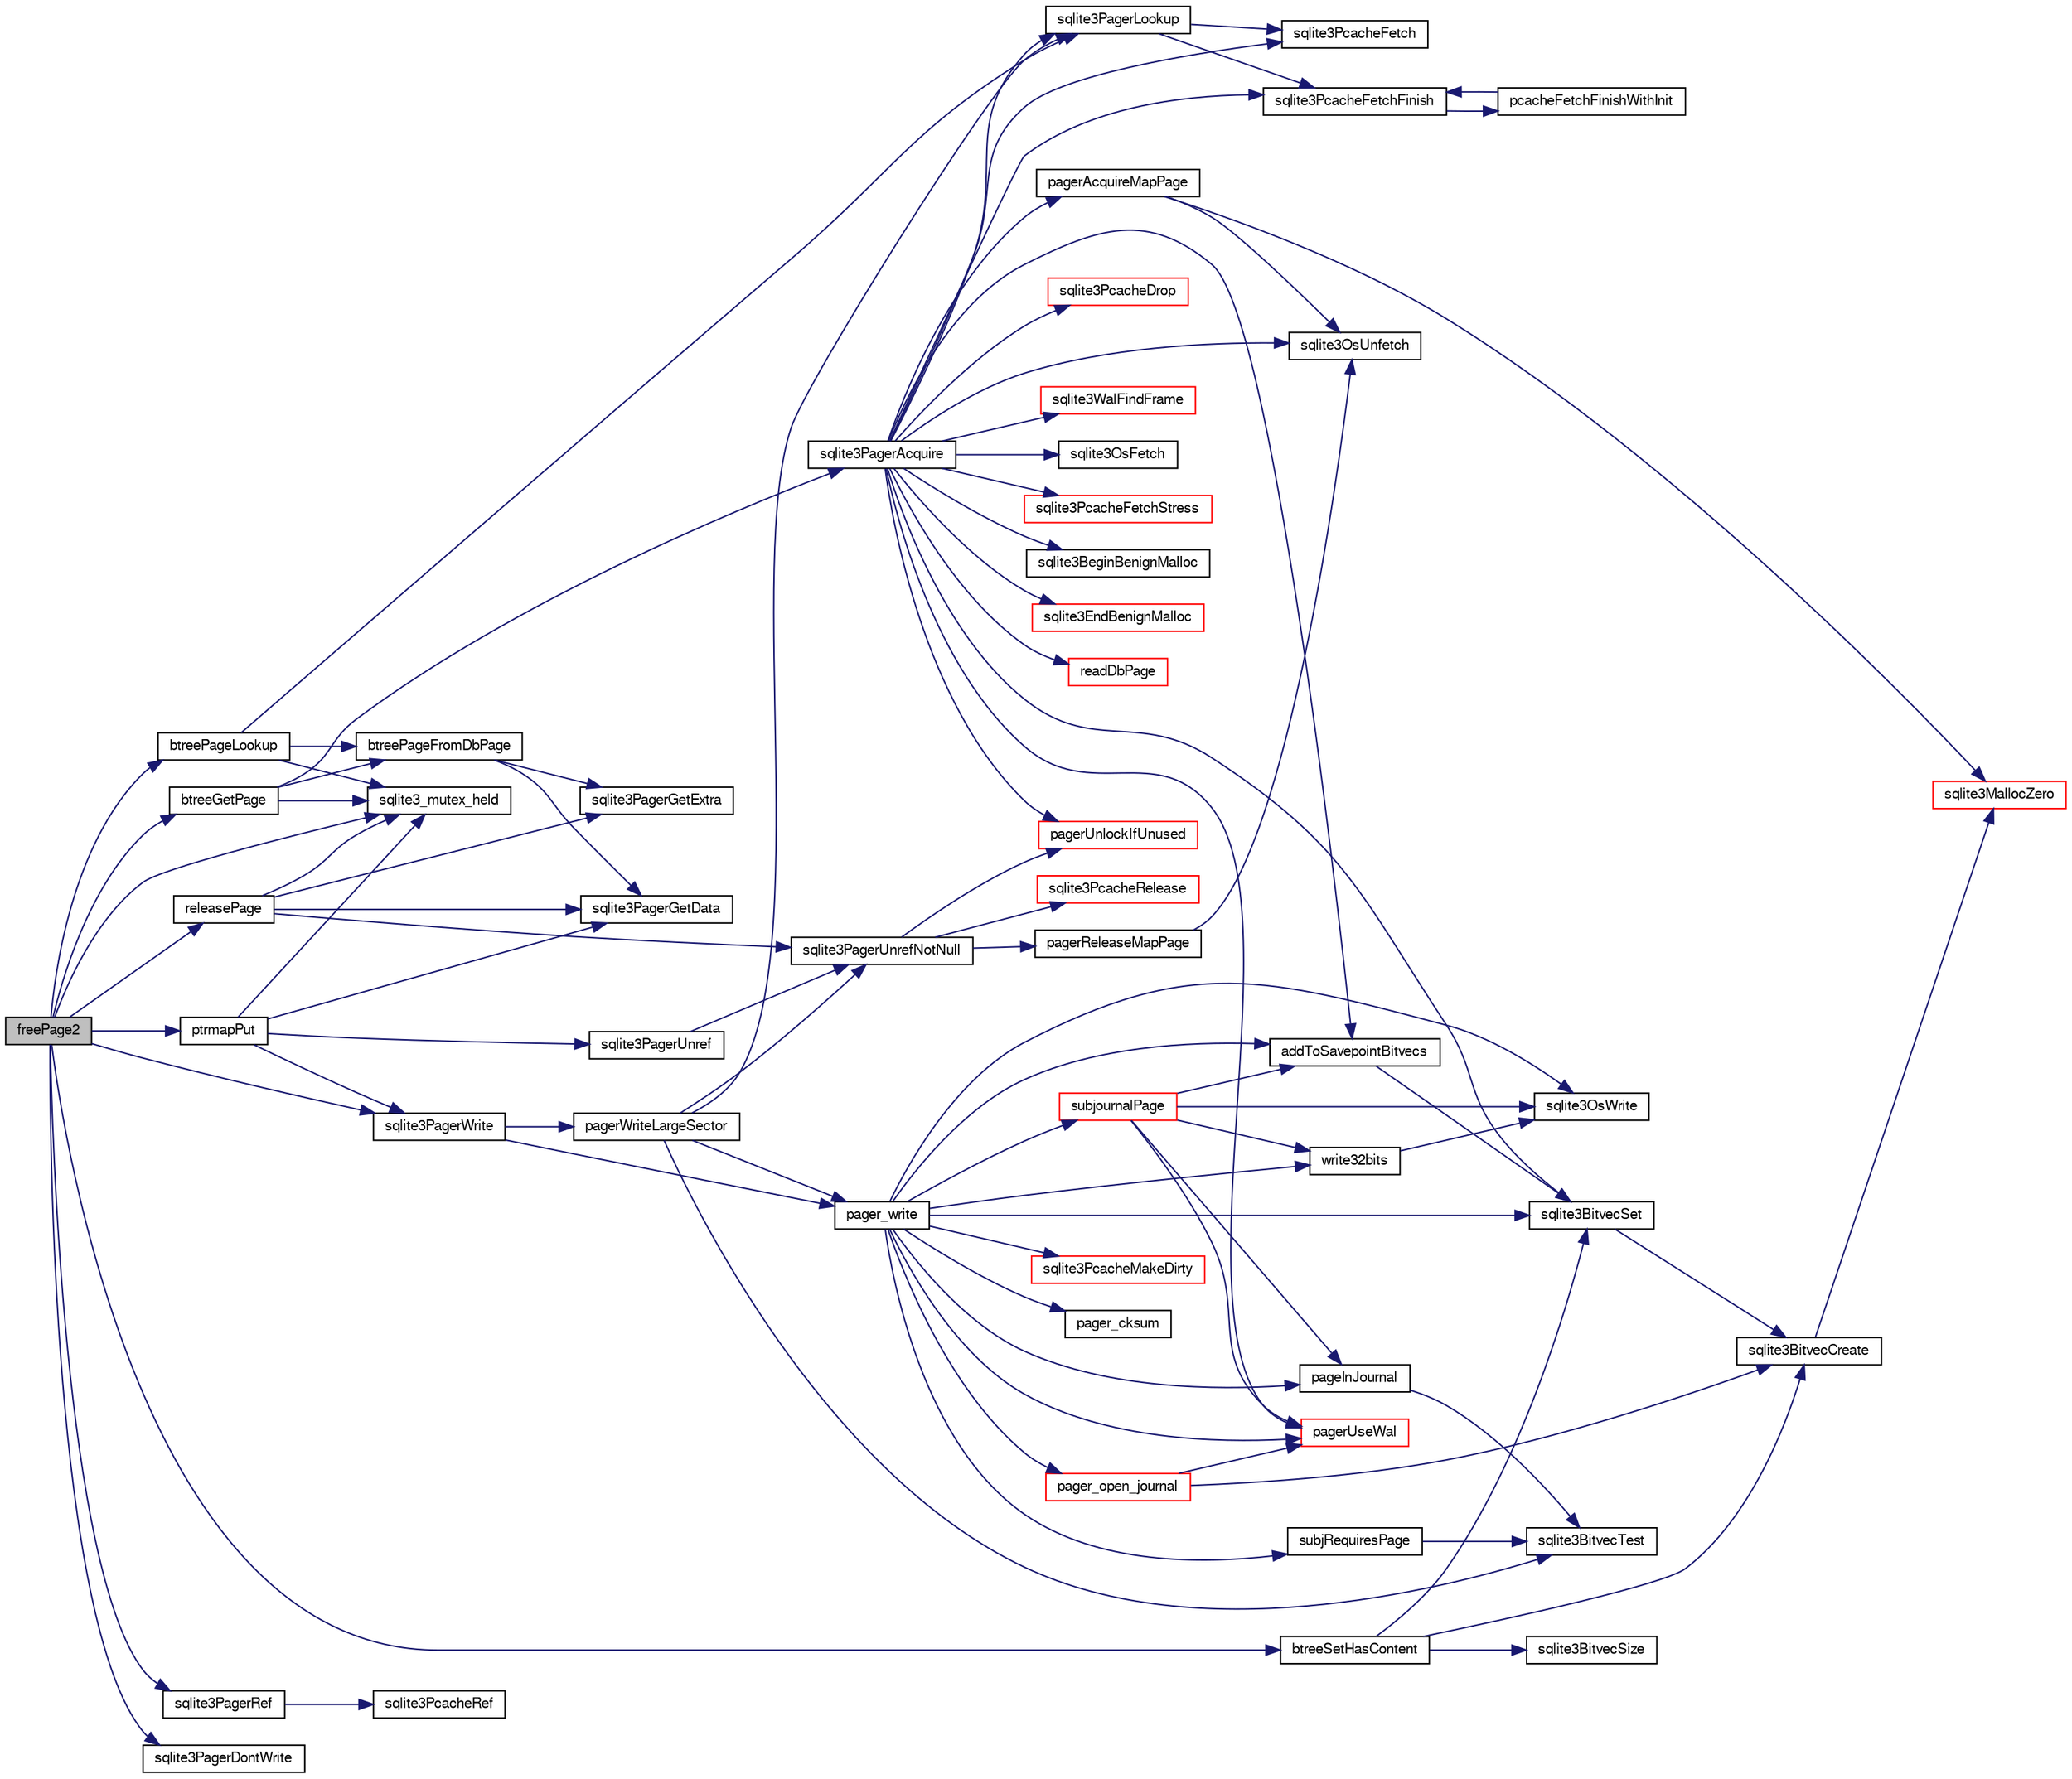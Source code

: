 digraph "freePage2"
{
  edge [fontname="FreeSans",fontsize="10",labelfontname="FreeSans",labelfontsize="10"];
  node [fontname="FreeSans",fontsize="10",shape=record];
  rankdir="LR";
  Node120903 [label="freePage2",height=0.2,width=0.4,color="black", fillcolor="grey75", style="filled", fontcolor="black"];
  Node120903 -> Node120904 [color="midnightblue",fontsize="10",style="solid",fontname="FreeSans"];
  Node120904 [label="sqlite3_mutex_held",height=0.2,width=0.4,color="black", fillcolor="white", style="filled",URL="$sqlite3_8c.html#acf77da68932b6bc163c5e68547ecc3e7"];
  Node120903 -> Node120905 [color="midnightblue",fontsize="10",style="solid",fontname="FreeSans"];
  Node120905 [label="sqlite3PagerRef",height=0.2,width=0.4,color="black", fillcolor="white", style="filled",URL="$sqlite3_8c.html#a7be91204280374e8f7132f371b4439ab"];
  Node120905 -> Node120906 [color="midnightblue",fontsize="10",style="solid",fontname="FreeSans"];
  Node120906 [label="sqlite3PcacheRef",height=0.2,width=0.4,color="black", fillcolor="white", style="filled",URL="$sqlite3_8c.html#a45716bc3d922bccb6d95e16e1ab828ec"];
  Node120903 -> Node120907 [color="midnightblue",fontsize="10",style="solid",fontname="FreeSans"];
  Node120907 [label="btreePageLookup",height=0.2,width=0.4,color="black", fillcolor="white", style="filled",URL="$sqlite3_8c.html#aae4e59cf09dae89f6e28511a5ac35527"];
  Node120907 -> Node120904 [color="midnightblue",fontsize="10",style="solid",fontname="FreeSans"];
  Node120907 -> Node120908 [color="midnightblue",fontsize="10",style="solid",fontname="FreeSans"];
  Node120908 [label="sqlite3PagerLookup",height=0.2,width=0.4,color="black", fillcolor="white", style="filled",URL="$sqlite3_8c.html#a1252ec03814f64eed236cfb21094cafd"];
  Node120908 -> Node120909 [color="midnightblue",fontsize="10",style="solid",fontname="FreeSans"];
  Node120909 [label="sqlite3PcacheFetch",height=0.2,width=0.4,color="black", fillcolor="white", style="filled",URL="$sqlite3_8c.html#a51a10151c5ec2c1c9e6fd615e95a3450"];
  Node120908 -> Node120910 [color="midnightblue",fontsize="10",style="solid",fontname="FreeSans"];
  Node120910 [label="sqlite3PcacheFetchFinish",height=0.2,width=0.4,color="black", fillcolor="white", style="filled",URL="$sqlite3_8c.html#a21f330cb082d63a111f64257e823a4b1"];
  Node120910 -> Node120911 [color="midnightblue",fontsize="10",style="solid",fontname="FreeSans"];
  Node120911 [label="pcacheFetchFinishWithInit",height=0.2,width=0.4,color="black", fillcolor="white", style="filled",URL="$sqlite3_8c.html#aa202d18b38a90f758ff6ccfc956920eb"];
  Node120911 -> Node120910 [color="midnightblue",fontsize="10",style="solid",fontname="FreeSans"];
  Node120907 -> Node120912 [color="midnightblue",fontsize="10",style="solid",fontname="FreeSans"];
  Node120912 [label="btreePageFromDbPage",height=0.2,width=0.4,color="black", fillcolor="white", style="filled",URL="$sqlite3_8c.html#a148c0bf09d4ef14a49e0e7a2c0506c80"];
  Node120912 -> Node120913 [color="midnightblue",fontsize="10",style="solid",fontname="FreeSans"];
  Node120913 [label="sqlite3PagerGetExtra",height=0.2,width=0.4,color="black", fillcolor="white", style="filled",URL="$sqlite3_8c.html#a48e879a6d20f06f27390973ab8d59bd7"];
  Node120912 -> Node120914 [color="midnightblue",fontsize="10",style="solid",fontname="FreeSans"];
  Node120914 [label="sqlite3PagerGetData",height=0.2,width=0.4,color="black", fillcolor="white", style="filled",URL="$sqlite3_8c.html#a9dd340e56fb4b7fad4df339595b8d8a2"];
  Node120903 -> Node120915 [color="midnightblue",fontsize="10",style="solid",fontname="FreeSans"];
  Node120915 [label="sqlite3PagerWrite",height=0.2,width=0.4,color="black", fillcolor="white", style="filled",URL="$sqlite3_8c.html#ad4b8aee028ee99575b0748b299e04ed0"];
  Node120915 -> Node120916 [color="midnightblue",fontsize="10",style="solid",fontname="FreeSans"];
  Node120916 [label="pagerWriteLargeSector",height=0.2,width=0.4,color="black", fillcolor="white", style="filled",URL="$sqlite3_8c.html#a06334f0cc1c2dc95ffe29c2359928b92"];
  Node120916 -> Node120917 [color="midnightblue",fontsize="10",style="solid",fontname="FreeSans"];
  Node120917 [label="sqlite3BitvecTest",height=0.2,width=0.4,color="black", fillcolor="white", style="filled",URL="$sqlite3_8c.html#ab08693a5ff8d1b759eb50dc307ee910f"];
  Node120916 -> Node120918 [color="midnightblue",fontsize="10",style="solid",fontname="FreeSans"];
  Node120918 [label="pager_write",height=0.2,width=0.4,color="black", fillcolor="white", style="filled",URL="$sqlite3_8c.html#aa5dbf1a9dcccf0aa140b04b81325517f"];
  Node120918 -> Node120919 [color="midnightblue",fontsize="10",style="solid",fontname="FreeSans"];
  Node120919 [label="pager_open_journal",height=0.2,width=0.4,color="red", fillcolor="white", style="filled",URL="$sqlite3_8c.html#a9a5224f8941dc99ce19bb0eb24766d00"];
  Node120919 -> Node120920 [color="midnightblue",fontsize="10",style="solid",fontname="FreeSans"];
  Node120920 [label="pagerUseWal",height=0.2,width=0.4,color="red", fillcolor="white", style="filled",URL="$sqlite3_8c.html#a31def80bfe1de9284d635ba190a5eb68"];
  Node120919 -> Node121203 [color="midnightblue",fontsize="10",style="solid",fontname="FreeSans"];
  Node121203 [label="sqlite3BitvecCreate",height=0.2,width=0.4,color="black", fillcolor="white", style="filled",URL="$sqlite3_8c.html#a0a60c2422cf28790767f5bc7598514ee"];
  Node121203 -> Node120955 [color="midnightblue",fontsize="10",style="solid",fontname="FreeSans"];
  Node120955 [label="sqlite3MallocZero",height=0.2,width=0.4,color="red", fillcolor="white", style="filled",URL="$sqlite3_8c.html#ab3e07a30b9b5471f9f5e8f9cb7229934"];
  Node120918 -> Node121214 [color="midnightblue",fontsize="10",style="solid",fontname="FreeSans"];
  Node121214 [label="sqlite3PcacheMakeDirty",height=0.2,width=0.4,color="red", fillcolor="white", style="filled",URL="$sqlite3_8c.html#ab2add4c541df2d0b57a993930ee18a3a"];
  Node120918 -> Node121216 [color="midnightblue",fontsize="10",style="solid",fontname="FreeSans"];
  Node121216 [label="pageInJournal",height=0.2,width=0.4,color="black", fillcolor="white", style="filled",URL="$sqlite3_8c.html#a07fb7c067274e7abc0a9ea2d3ffed616"];
  Node121216 -> Node120917 [color="midnightblue",fontsize="10",style="solid",fontname="FreeSans"];
  Node120918 -> Node121217 [color="midnightblue",fontsize="10",style="solid",fontname="FreeSans"];
  Node121217 [label="subjRequiresPage",height=0.2,width=0.4,color="black", fillcolor="white", style="filled",URL="$sqlite3_8c.html#a8c8d460aa8cc7cb907b2e04844aaba86"];
  Node121217 -> Node120917 [color="midnightblue",fontsize="10",style="solid",fontname="FreeSans"];
  Node120918 -> Node120920 [color="midnightblue",fontsize="10",style="solid",fontname="FreeSans"];
  Node120918 -> Node121218 [color="midnightblue",fontsize="10",style="solid",fontname="FreeSans"];
  Node121218 [label="pager_cksum",height=0.2,width=0.4,color="black", fillcolor="white", style="filled",URL="$sqlite3_8c.html#aabee8392d616aa1523fd6521cd2eb2b2"];
  Node120918 -> Node121219 [color="midnightblue",fontsize="10",style="solid",fontname="FreeSans"];
  Node121219 [label="write32bits",height=0.2,width=0.4,color="black", fillcolor="white", style="filled",URL="$sqlite3_8c.html#a5db7813c01a178a634f0dcd6e7766ed6"];
  Node121219 -> Node121212 [color="midnightblue",fontsize="10",style="solid",fontname="FreeSans"];
  Node121212 [label="sqlite3OsWrite",height=0.2,width=0.4,color="black", fillcolor="white", style="filled",URL="$sqlite3_8c.html#a1eea7ec327af84c05b4dd4cc075a537f"];
  Node120918 -> Node121212 [color="midnightblue",fontsize="10",style="solid",fontname="FreeSans"];
  Node120918 -> Node121220 [color="midnightblue",fontsize="10",style="solid",fontname="FreeSans"];
  Node121220 [label="sqlite3BitvecSet",height=0.2,width=0.4,color="black", fillcolor="white", style="filled",URL="$sqlite3_8c.html#a1f3c6d64d5d889e451d6725b1eb458be"];
  Node121220 -> Node121203 [color="midnightblue",fontsize="10",style="solid",fontname="FreeSans"];
  Node120918 -> Node121221 [color="midnightblue",fontsize="10",style="solid",fontname="FreeSans"];
  Node121221 [label="addToSavepointBitvecs",height=0.2,width=0.4,color="black", fillcolor="white", style="filled",URL="$sqlite3_8c.html#aa2e9bb02bb6975d83ec875f0792792f0"];
  Node121221 -> Node121220 [color="midnightblue",fontsize="10",style="solid",fontname="FreeSans"];
  Node120918 -> Node121222 [color="midnightblue",fontsize="10",style="solid",fontname="FreeSans"];
  Node121222 [label="subjournalPage",height=0.2,width=0.4,color="red", fillcolor="white", style="filled",URL="$sqlite3_8c.html#a836f5a13ba09ee3f118ebe73b58591c4"];
  Node121222 -> Node120920 [color="midnightblue",fontsize="10",style="solid",fontname="FreeSans"];
  Node121222 -> Node121216 [color="midnightblue",fontsize="10",style="solid",fontname="FreeSans"];
  Node121222 -> Node121219 [color="midnightblue",fontsize="10",style="solid",fontname="FreeSans"];
  Node121222 -> Node121212 [color="midnightblue",fontsize="10",style="solid",fontname="FreeSans"];
  Node121222 -> Node121221 [color="midnightblue",fontsize="10",style="solid",fontname="FreeSans"];
  Node120916 -> Node121225 [color="midnightblue",fontsize="10",style="solid",fontname="FreeSans"];
  Node121225 [label="sqlite3PagerUnrefNotNull",height=0.2,width=0.4,color="black", fillcolor="white", style="filled",URL="$sqlite3_8c.html#a4b314f96f09f5c68c94672e420e31ab9"];
  Node121225 -> Node121226 [color="midnightblue",fontsize="10",style="solid",fontname="FreeSans"];
  Node121226 [label="pagerReleaseMapPage",height=0.2,width=0.4,color="black", fillcolor="white", style="filled",URL="$sqlite3_8c.html#aefa288f9febba49488ab634f8b0d5f6d"];
  Node121226 -> Node121227 [color="midnightblue",fontsize="10",style="solid",fontname="FreeSans"];
  Node121227 [label="sqlite3OsUnfetch",height=0.2,width=0.4,color="black", fillcolor="white", style="filled",URL="$sqlite3_8c.html#abc0da72cb8b8989cf8708b572fe5fef4"];
  Node121225 -> Node121228 [color="midnightblue",fontsize="10",style="solid",fontname="FreeSans"];
  Node121228 [label="sqlite3PcacheRelease",height=0.2,width=0.4,color="red", fillcolor="white", style="filled",URL="$sqlite3_8c.html#ad07fc7a8130ad1e77861f345084b1b83"];
  Node121225 -> Node121230 [color="midnightblue",fontsize="10",style="solid",fontname="FreeSans"];
  Node121230 [label="pagerUnlockIfUnused",height=0.2,width=0.4,color="red", fillcolor="white", style="filled",URL="$sqlite3_8c.html#abf547f4276efb6f10262f7fde1e4d065"];
  Node120916 -> Node120908 [color="midnightblue",fontsize="10",style="solid",fontname="FreeSans"];
  Node120915 -> Node120918 [color="midnightblue",fontsize="10",style="solid",fontname="FreeSans"];
  Node120903 -> Node121324 [color="midnightblue",fontsize="10",style="solid",fontname="FreeSans"];
  Node121324 [label="btreeGetPage",height=0.2,width=0.4,color="black", fillcolor="white", style="filled",URL="$sqlite3_8c.html#ac59679e30ceb0190614fbd19a7feb6de"];
  Node121324 -> Node120904 [color="midnightblue",fontsize="10",style="solid",fontname="FreeSans"];
  Node121324 -> Node121292 [color="midnightblue",fontsize="10",style="solid",fontname="FreeSans"];
  Node121292 [label="sqlite3PagerAcquire",height=0.2,width=0.4,color="black", fillcolor="white", style="filled",URL="$sqlite3_8c.html#a22a53daafd2bd778cda390312651f994"];
  Node121292 -> Node120920 [color="midnightblue",fontsize="10",style="solid",fontname="FreeSans"];
  Node121292 -> Node121252 [color="midnightblue",fontsize="10",style="solid",fontname="FreeSans"];
  Node121252 [label="sqlite3WalFindFrame",height=0.2,width=0.4,color="red", fillcolor="white", style="filled",URL="$sqlite3_8c.html#a70d73def3adcc264f500a63178742708"];
  Node121292 -> Node121246 [color="midnightblue",fontsize="10",style="solid",fontname="FreeSans"];
  Node121246 [label="sqlite3OsFetch",height=0.2,width=0.4,color="black", fillcolor="white", style="filled",URL="$sqlite3_8c.html#ab5b9137b375d5d8a8c216a644056cba7"];
  Node121292 -> Node120908 [color="midnightblue",fontsize="10",style="solid",fontname="FreeSans"];
  Node121292 -> Node121293 [color="midnightblue",fontsize="10",style="solid",fontname="FreeSans"];
  Node121293 [label="pagerAcquireMapPage",height=0.2,width=0.4,color="black", fillcolor="white", style="filled",URL="$sqlite3_8c.html#affc12640bbd7572ae41f1943f3b8bb3b"];
  Node121293 -> Node120955 [color="midnightblue",fontsize="10",style="solid",fontname="FreeSans"];
  Node121293 -> Node121227 [color="midnightblue",fontsize="10",style="solid",fontname="FreeSans"];
  Node121292 -> Node121227 [color="midnightblue",fontsize="10",style="solid",fontname="FreeSans"];
  Node121292 -> Node120909 [color="midnightblue",fontsize="10",style="solid",fontname="FreeSans"];
  Node121292 -> Node121294 [color="midnightblue",fontsize="10",style="solid",fontname="FreeSans"];
  Node121294 [label="sqlite3PcacheFetchStress",height=0.2,width=0.4,color="red", fillcolor="white", style="filled",URL="$sqlite3_8c.html#a83644ab4d77e1649ae5336b659edb351"];
  Node121292 -> Node120910 [color="midnightblue",fontsize="10",style="solid",fontname="FreeSans"];
  Node121292 -> Node120996 [color="midnightblue",fontsize="10",style="solid",fontname="FreeSans"];
  Node120996 [label="sqlite3BeginBenignMalloc",height=0.2,width=0.4,color="black", fillcolor="white", style="filled",URL="$sqlite3_8c.html#a3344c0e2b1b6df701a1cb326602fac14"];
  Node121292 -> Node121220 [color="midnightblue",fontsize="10",style="solid",fontname="FreeSans"];
  Node121292 -> Node121221 [color="midnightblue",fontsize="10",style="solid",fontname="FreeSans"];
  Node121292 -> Node120997 [color="midnightblue",fontsize="10",style="solid",fontname="FreeSans"];
  Node120997 [label="sqlite3EndBenignMalloc",height=0.2,width=0.4,color="red", fillcolor="white", style="filled",URL="$sqlite3_8c.html#a4582127cc64d483dc66c7acf9d8d8fbb"];
  Node121292 -> Node121253 [color="midnightblue",fontsize="10",style="solid",fontname="FreeSans"];
  Node121253 [label="readDbPage",height=0.2,width=0.4,color="red", fillcolor="white", style="filled",URL="$sqlite3_8c.html#a1c4cca64dd97dda37d9be9cac94941a0"];
  Node121292 -> Node121251 [color="midnightblue",fontsize="10",style="solid",fontname="FreeSans"];
  Node121251 [label="sqlite3PcacheDrop",height=0.2,width=0.4,color="red", fillcolor="white", style="filled",URL="$sqlite3_8c.html#a78667811e7a2a7e75117cd6ec9cf6486"];
  Node121292 -> Node121230 [color="midnightblue",fontsize="10",style="solid",fontname="FreeSans"];
  Node121324 -> Node120912 [color="midnightblue",fontsize="10",style="solid",fontname="FreeSans"];
  Node120903 -> Node121325 [color="midnightblue",fontsize="10",style="solid",fontname="FreeSans"];
  Node121325 [label="ptrmapPut",height=0.2,width=0.4,color="black", fillcolor="white", style="filled",URL="$sqlite3_8c.html#ac16fbe55892f29324ac5d09957374ed0"];
  Node121325 -> Node120904 [color="midnightblue",fontsize="10",style="solid",fontname="FreeSans"];
  Node121325 -> Node120914 [color="midnightblue",fontsize="10",style="solid",fontname="FreeSans"];
  Node121325 -> Node120915 [color="midnightblue",fontsize="10",style="solid",fontname="FreeSans"];
  Node121325 -> Node121291 [color="midnightblue",fontsize="10",style="solid",fontname="FreeSans"];
  Node121291 [label="sqlite3PagerUnref",height=0.2,width=0.4,color="black", fillcolor="white", style="filled",URL="$sqlite3_8c.html#aa9d040b7f24a8a5d99bf96863b52cd15"];
  Node121291 -> Node121225 [color="midnightblue",fontsize="10",style="solid",fontname="FreeSans"];
  Node120903 -> Node121326 [color="midnightblue",fontsize="10",style="solid",fontname="FreeSans"];
  Node121326 [label="sqlite3PagerDontWrite",height=0.2,width=0.4,color="black", fillcolor="white", style="filled",URL="$sqlite3_8c.html#a0c96c40f2bd82e147de51701b33afd85"];
  Node120903 -> Node121327 [color="midnightblue",fontsize="10",style="solid",fontname="FreeSans"];
  Node121327 [label="btreeSetHasContent",height=0.2,width=0.4,color="black", fillcolor="white", style="filled",URL="$sqlite3_8c.html#a9c32f4ce75d2c55cea30118702e7141c"];
  Node121327 -> Node121203 [color="midnightblue",fontsize="10",style="solid",fontname="FreeSans"];
  Node121327 -> Node121328 [color="midnightblue",fontsize="10",style="solid",fontname="FreeSans"];
  Node121328 [label="sqlite3BitvecSize",height=0.2,width=0.4,color="black", fillcolor="white", style="filled",URL="$sqlite3_8c.html#a7560bae9996565b0d984916bb0a4b448"];
  Node121327 -> Node121220 [color="midnightblue",fontsize="10",style="solid",fontname="FreeSans"];
  Node120903 -> Node121329 [color="midnightblue",fontsize="10",style="solid",fontname="FreeSans"];
  Node121329 [label="releasePage",height=0.2,width=0.4,color="black", fillcolor="white", style="filled",URL="$sqlite3_8c.html#a92c6fb14f9bcf117440c35116c26d6c4"];
  Node121329 -> Node120913 [color="midnightblue",fontsize="10",style="solid",fontname="FreeSans"];
  Node121329 -> Node120914 [color="midnightblue",fontsize="10",style="solid",fontname="FreeSans"];
  Node121329 -> Node120904 [color="midnightblue",fontsize="10",style="solid",fontname="FreeSans"];
  Node121329 -> Node121225 [color="midnightblue",fontsize="10",style="solid",fontname="FreeSans"];
}
